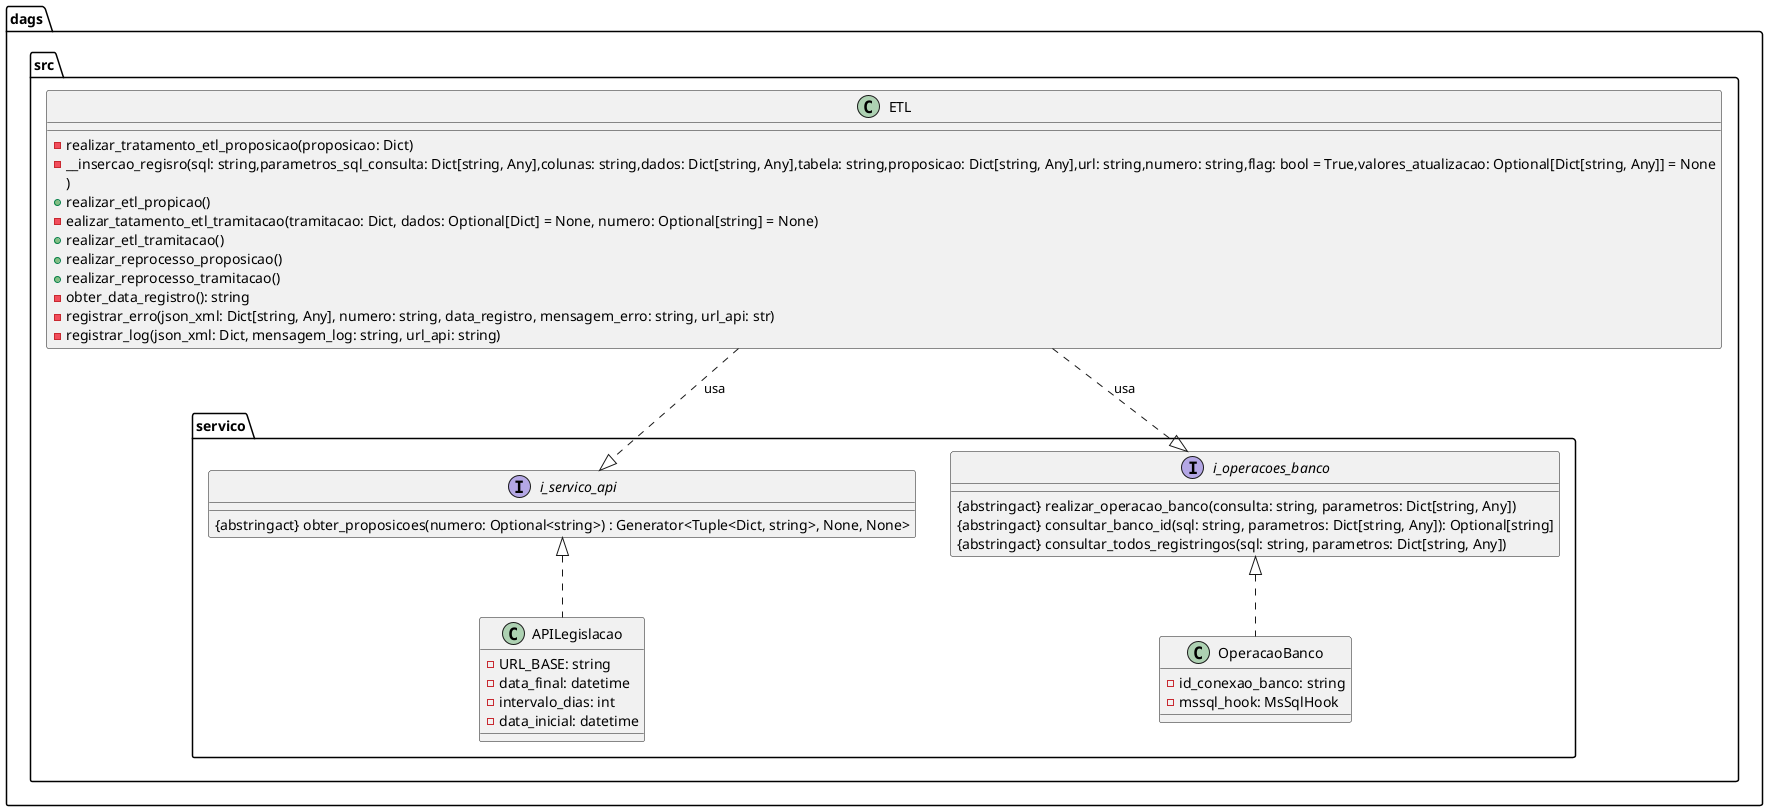 @startuml

package dags {

    package src {

        package servico {

            interface i_servico_api {
                {abstringact} obter_proposicoes(numero: Optional<string>) : Generator<Tuple<Dict, string>, None, None>
            }

            interface i_operacoes_banco {
                {abstringact} realizar_operacao_banco(consulta: string, parametros: Dict[string, Any])
                {abstringact} consultar_banco_id(sql: string, parametros: Dict[string, Any]): Optional[string]
                {abstringact} consultar_todos_registringos(sql: string, parametros: Dict[string, Any])
            }

            class OperacaoBanco implements i_operacoes_banco {
                - id_conexao_banco: string
                - mssql_hook: MsSqlHook
            }

            class APILegislacao implements i_servico_api {
                - URL_BASE: string
                - data_final: datetime
                - intervalo_dias: int
                - data_inicial: datetime
            }

        }

        class ETL {
            - realizar_tratamento_etl_proposicao(proposicao: Dict)
            - __insercao_regisro(sql: string,parametros_sql_consulta: Dict[string, Any],colunas: string,dados: Dict[string, Any],tabela: string,proposicao: Dict[string, Any],url: string,numero: string,flag: bool = True,valores_atualizacao: Optional[Dict[string, Any]] = None
            )
            + realizar_etl_propicao()
            - ealizar_tatamento_etl_tramitacao(tramitacao: Dict, dados: Optional[Dict] = None, numero: Optional[string] = None)
            + realizar_etl_tramitacao()
            + realizar_reprocesso_proposicao()
            + realizar_reprocesso_tramitacao()
            - obter_data_registro(): string
            - registrar_erro(json_xml: Dict[string, Any], numero: string, data_registro, mensagem_erro: string, url_api: str)
            - registrar_log(json_xml: Dict, mensagem_log: string, url_api: string)
        }
        ETL ..|> i_servico_api : "usa"
        ETL ..|> i_operacoes_banco : "usa"

    }

}

@enduml
